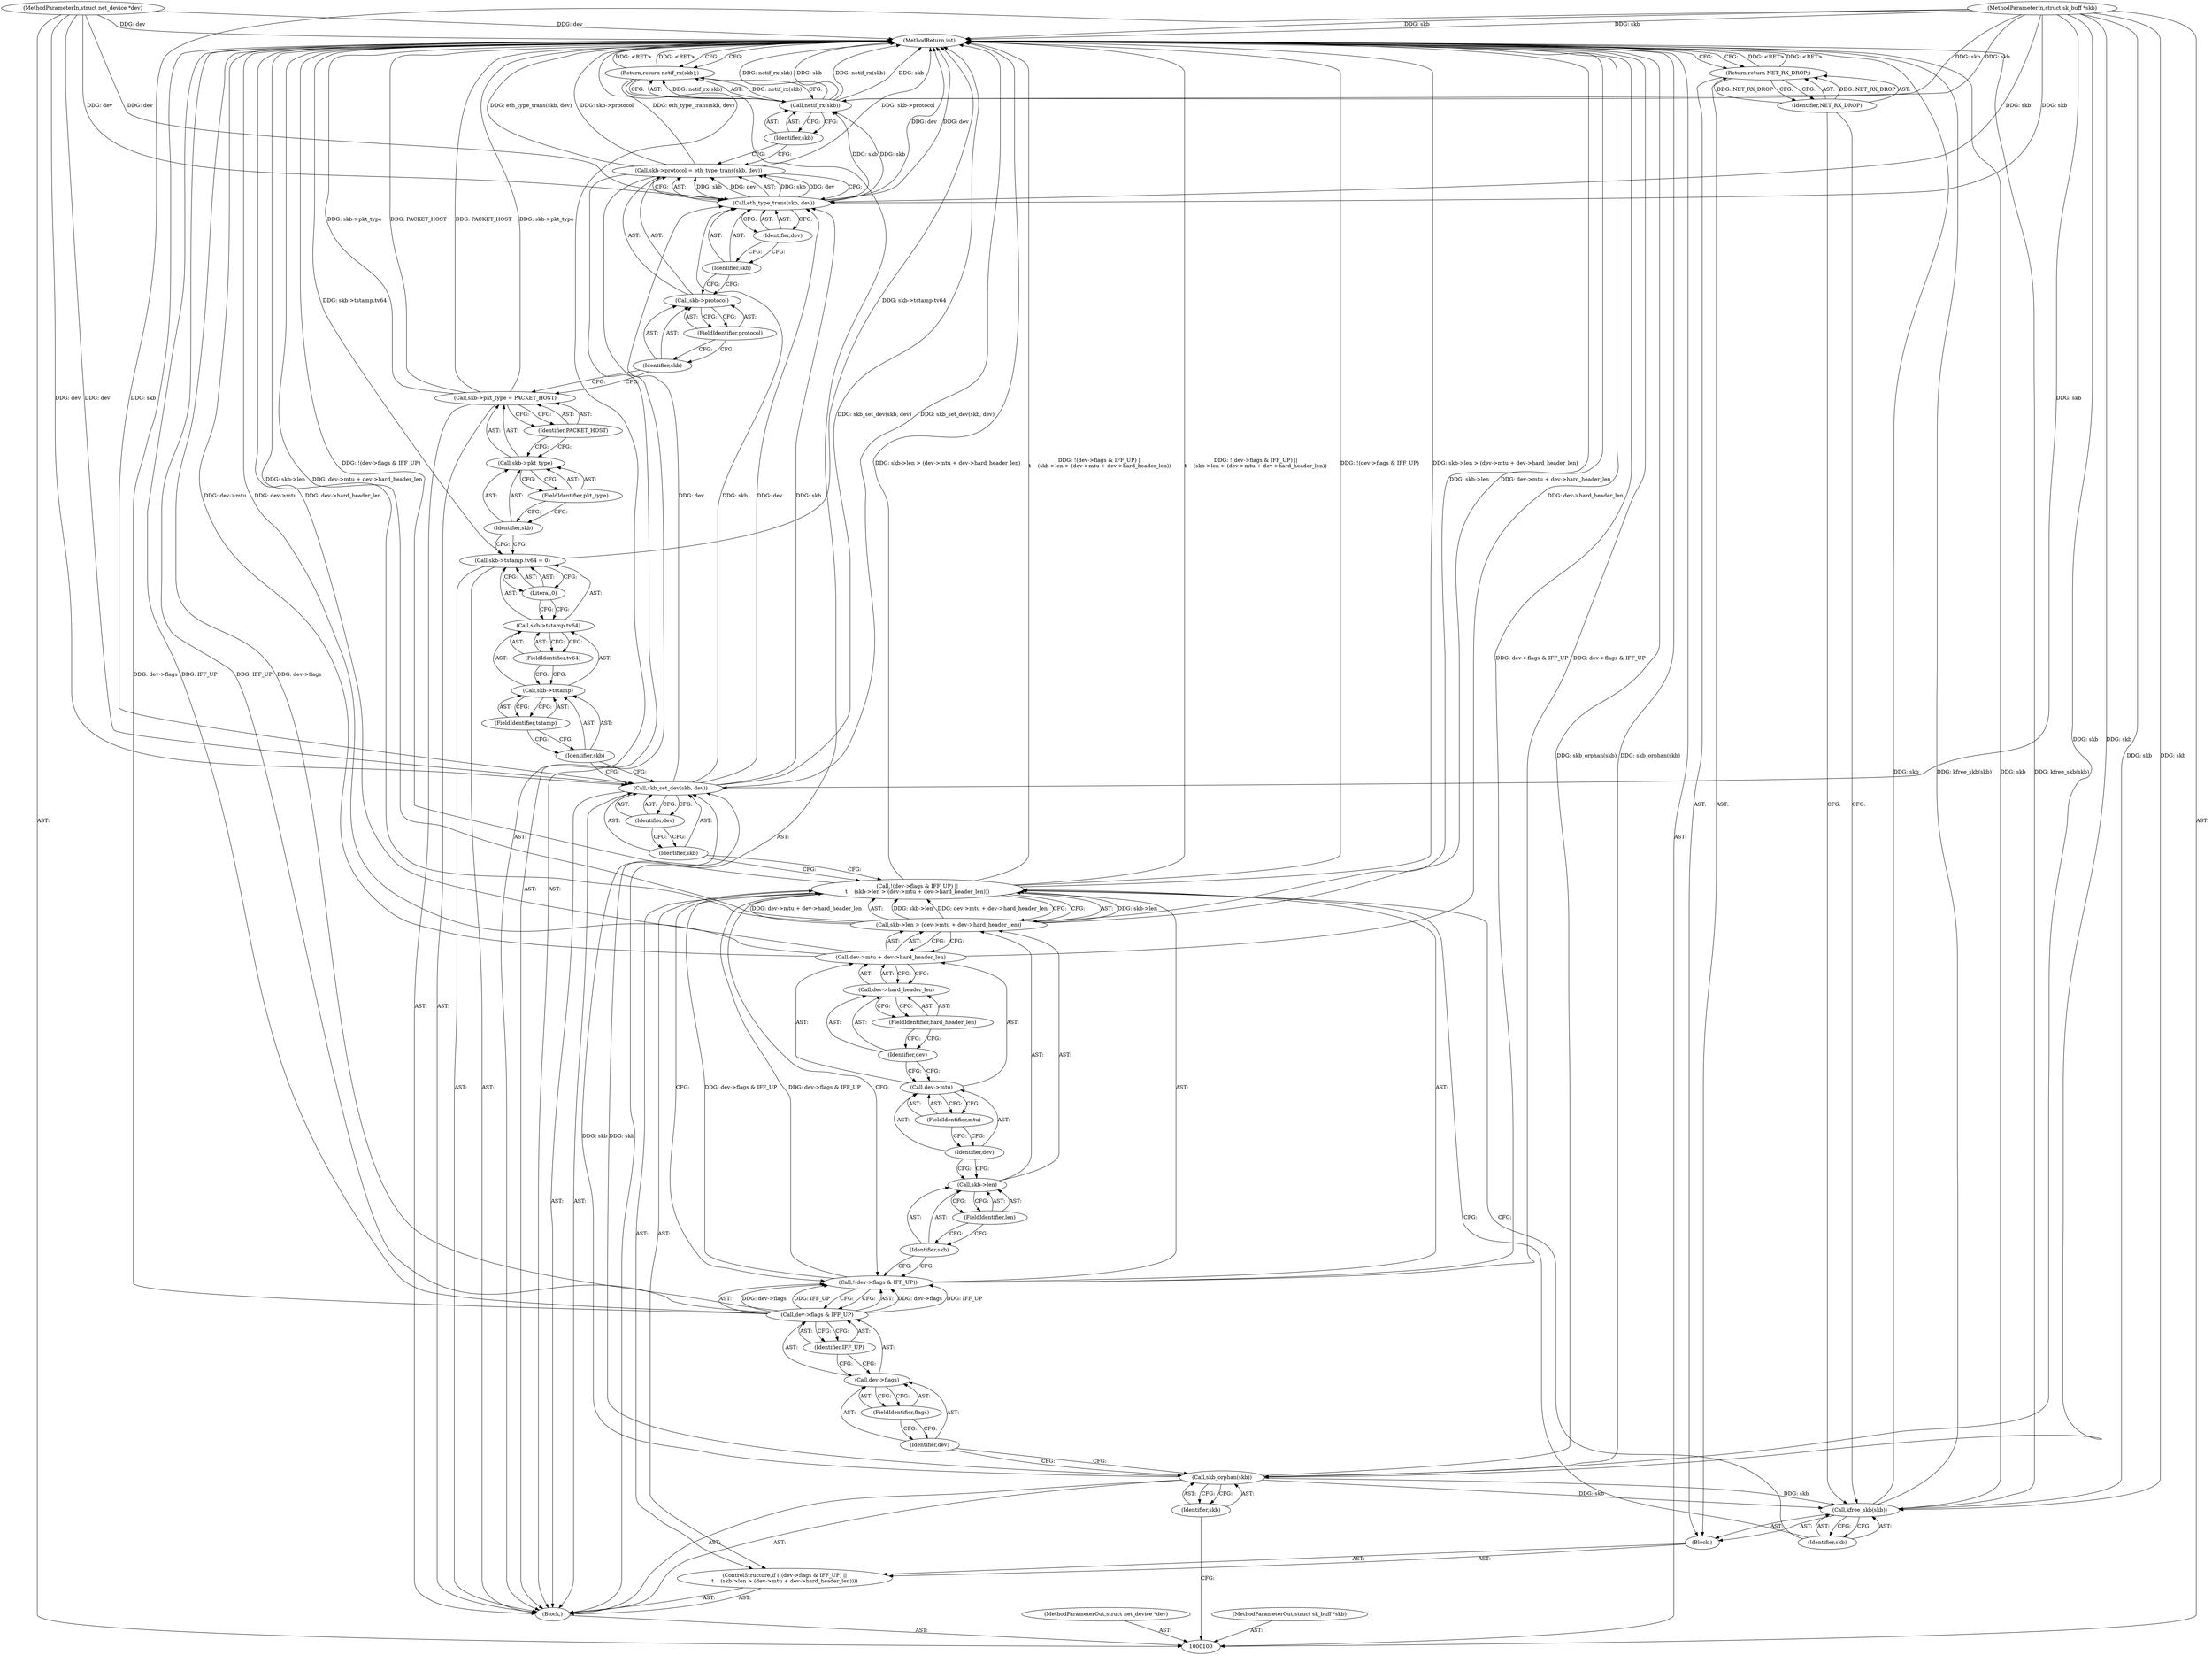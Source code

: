 digraph "0_linux_6ec82562ffc6f297d0de36d65776cff8e5704867_0" {
"1000155" [label="(MethodReturn,int)"];
"1000101" [label="(MethodParameterIn,struct net_device *dev)"];
"1000223" [label="(MethodParameterOut,struct net_device *dev)"];
"1000102" [label="(MethodParameterIn,struct sk_buff *skb)"];
"1000224" [label="(MethodParameterOut,struct sk_buff *skb)"];
"1000131" [label="(Identifier,skb)"];
"1000132" [label="(Identifier,dev)"];
"1000130" [label="(Call,skb_set_dev(skb, dev))"];
"1000138" [label="(FieldIdentifier,tv64)"];
"1000133" [label="(Call,skb->tstamp.tv64 = 0)"];
"1000134" [label="(Call,skb->tstamp.tv64)"];
"1000135" [label="(Call,skb->tstamp)"];
"1000136" [label="(Identifier,skb)"];
"1000139" [label="(Literal,0)"];
"1000137" [label="(FieldIdentifier,tstamp)"];
"1000144" [label="(Identifier,PACKET_HOST)"];
"1000140" [label="(Call,skb->pkt_type = PACKET_HOST)"];
"1000141" [label="(Call,skb->pkt_type)"];
"1000142" [label="(Identifier,skb)"];
"1000143" [label="(FieldIdentifier,pkt_type)"];
"1000145" [label="(Call,skb->protocol = eth_type_trans(skb, dev))"];
"1000146" [label="(Call,skb->protocol)"];
"1000147" [label="(Identifier,skb)"];
"1000149" [label="(Call,eth_type_trans(skb, dev))"];
"1000150" [label="(Identifier,skb)"];
"1000151" [label="(Identifier,dev)"];
"1000148" [label="(FieldIdentifier,protocol)"];
"1000152" [label="(Return,return netif_rx(skb);)"];
"1000154" [label="(Identifier,skb)"];
"1000153" [label="(Call,netif_rx(skb))"];
"1000103" [label="(Block,)"];
"1000105" [label="(Identifier,skb)"];
"1000104" [label="(Call,skb_orphan(skb))"];
"1000106" [label="(ControlStructure,if (!(dev->flags & IFF_UP) ||\n\t    (skb->len > (dev->mtu + dev->hard_header_len))))"];
"1000112" [label="(FieldIdentifier,flags)"];
"1000113" [label="(Identifier,IFF_UP)"];
"1000107" [label="(Call,!(dev->flags & IFF_UP) ||\n\t    (skb->len > (dev->mtu + dev->hard_header_len)))"];
"1000108" [label="(Call,!(dev->flags & IFF_UP))"];
"1000109" [label="(Call,dev->flags & IFF_UP)"];
"1000110" [label="(Call,dev->flags)"];
"1000111" [label="(Identifier,dev)"];
"1000117" [label="(FieldIdentifier,len)"];
"1000118" [label="(Call,dev->mtu + dev->hard_header_len)"];
"1000119" [label="(Call,dev->mtu)"];
"1000120" [label="(Identifier,dev)"];
"1000121" [label="(FieldIdentifier,mtu)"];
"1000122" [label="(Call,dev->hard_header_len)"];
"1000123" [label="(Identifier,dev)"];
"1000124" [label="(FieldIdentifier,hard_header_len)"];
"1000125" [label="(Block,)"];
"1000114" [label="(Call,skb->len > (dev->mtu + dev->hard_header_len))"];
"1000115" [label="(Call,skb->len)"];
"1000116" [label="(Identifier,skb)"];
"1000127" [label="(Identifier,skb)"];
"1000126" [label="(Call,kfree_skb(skb))"];
"1000129" [label="(Identifier,NET_RX_DROP)"];
"1000128" [label="(Return,return NET_RX_DROP;)"];
"1000155" -> "1000100"  [label="AST: "];
"1000155" -> "1000128"  [label="CFG: "];
"1000155" -> "1000152"  [label="CFG: "];
"1000152" -> "1000155"  [label="DDG: <RET>"];
"1000107" -> "1000155"  [label="DDG: !(dev->flags & IFF_UP)"];
"1000107" -> "1000155"  [label="DDG: skb->len > (dev->mtu + dev->hard_header_len)"];
"1000107" -> "1000155"  [label="DDG: !(dev->flags & IFF_UP) ||\n\t    (skb->len > (dev->mtu + dev->hard_header_len))"];
"1000104" -> "1000155"  [label="DDG: skb_orphan(skb)"];
"1000140" -> "1000155"  [label="DDG: skb->pkt_type"];
"1000140" -> "1000155"  [label="DDG: PACKET_HOST"];
"1000114" -> "1000155"  [label="DDG: skb->len"];
"1000114" -> "1000155"  [label="DDG: dev->mtu + dev->hard_header_len"];
"1000145" -> "1000155"  [label="DDG: eth_type_trans(skb, dev)"];
"1000145" -> "1000155"  [label="DDG: skb->protocol"];
"1000153" -> "1000155"  [label="DDG: skb"];
"1000153" -> "1000155"  [label="DDG: netif_rx(skb)"];
"1000118" -> "1000155"  [label="DDG: dev->mtu"];
"1000118" -> "1000155"  [label="DDG: dev->hard_header_len"];
"1000108" -> "1000155"  [label="DDG: dev->flags & IFF_UP"];
"1000130" -> "1000155"  [label="DDG: skb_set_dev(skb, dev)"];
"1000126" -> "1000155"  [label="DDG: kfree_skb(skb)"];
"1000126" -> "1000155"  [label="DDG: skb"];
"1000149" -> "1000155"  [label="DDG: dev"];
"1000133" -> "1000155"  [label="DDG: skb->tstamp.tv64"];
"1000102" -> "1000155"  [label="DDG: skb"];
"1000109" -> "1000155"  [label="DDG: IFF_UP"];
"1000109" -> "1000155"  [label="DDG: dev->flags"];
"1000101" -> "1000155"  [label="DDG: dev"];
"1000128" -> "1000155"  [label="DDG: <RET>"];
"1000101" -> "1000100"  [label="AST: "];
"1000101" -> "1000155"  [label="DDG: dev"];
"1000101" -> "1000130"  [label="DDG: dev"];
"1000101" -> "1000149"  [label="DDG: dev"];
"1000223" -> "1000100"  [label="AST: "];
"1000102" -> "1000100"  [label="AST: "];
"1000102" -> "1000155"  [label="DDG: skb"];
"1000102" -> "1000104"  [label="DDG: skb"];
"1000102" -> "1000126"  [label="DDG: skb"];
"1000102" -> "1000130"  [label="DDG: skb"];
"1000102" -> "1000149"  [label="DDG: skb"];
"1000102" -> "1000153"  [label="DDG: skb"];
"1000224" -> "1000100"  [label="AST: "];
"1000131" -> "1000130"  [label="AST: "];
"1000131" -> "1000107"  [label="CFG: "];
"1000132" -> "1000131"  [label="CFG: "];
"1000132" -> "1000130"  [label="AST: "];
"1000132" -> "1000131"  [label="CFG: "];
"1000130" -> "1000132"  [label="CFG: "];
"1000130" -> "1000103"  [label="AST: "];
"1000130" -> "1000132"  [label="CFG: "];
"1000131" -> "1000130"  [label="AST: "];
"1000132" -> "1000130"  [label="AST: "];
"1000136" -> "1000130"  [label="CFG: "];
"1000130" -> "1000155"  [label="DDG: skb_set_dev(skb, dev)"];
"1000104" -> "1000130"  [label="DDG: skb"];
"1000102" -> "1000130"  [label="DDG: skb"];
"1000101" -> "1000130"  [label="DDG: dev"];
"1000130" -> "1000149"  [label="DDG: skb"];
"1000130" -> "1000149"  [label="DDG: dev"];
"1000138" -> "1000134"  [label="AST: "];
"1000138" -> "1000135"  [label="CFG: "];
"1000134" -> "1000138"  [label="CFG: "];
"1000133" -> "1000103"  [label="AST: "];
"1000133" -> "1000139"  [label="CFG: "];
"1000134" -> "1000133"  [label="AST: "];
"1000139" -> "1000133"  [label="AST: "];
"1000142" -> "1000133"  [label="CFG: "];
"1000133" -> "1000155"  [label="DDG: skb->tstamp.tv64"];
"1000134" -> "1000133"  [label="AST: "];
"1000134" -> "1000138"  [label="CFG: "];
"1000135" -> "1000134"  [label="AST: "];
"1000138" -> "1000134"  [label="AST: "];
"1000139" -> "1000134"  [label="CFG: "];
"1000135" -> "1000134"  [label="AST: "];
"1000135" -> "1000137"  [label="CFG: "];
"1000136" -> "1000135"  [label="AST: "];
"1000137" -> "1000135"  [label="AST: "];
"1000138" -> "1000135"  [label="CFG: "];
"1000136" -> "1000135"  [label="AST: "];
"1000136" -> "1000130"  [label="CFG: "];
"1000137" -> "1000136"  [label="CFG: "];
"1000139" -> "1000133"  [label="AST: "];
"1000139" -> "1000134"  [label="CFG: "];
"1000133" -> "1000139"  [label="CFG: "];
"1000137" -> "1000135"  [label="AST: "];
"1000137" -> "1000136"  [label="CFG: "];
"1000135" -> "1000137"  [label="CFG: "];
"1000144" -> "1000140"  [label="AST: "];
"1000144" -> "1000141"  [label="CFG: "];
"1000140" -> "1000144"  [label="CFG: "];
"1000140" -> "1000103"  [label="AST: "];
"1000140" -> "1000144"  [label="CFG: "];
"1000141" -> "1000140"  [label="AST: "];
"1000144" -> "1000140"  [label="AST: "];
"1000147" -> "1000140"  [label="CFG: "];
"1000140" -> "1000155"  [label="DDG: skb->pkt_type"];
"1000140" -> "1000155"  [label="DDG: PACKET_HOST"];
"1000141" -> "1000140"  [label="AST: "];
"1000141" -> "1000143"  [label="CFG: "];
"1000142" -> "1000141"  [label="AST: "];
"1000143" -> "1000141"  [label="AST: "];
"1000144" -> "1000141"  [label="CFG: "];
"1000142" -> "1000141"  [label="AST: "];
"1000142" -> "1000133"  [label="CFG: "];
"1000143" -> "1000142"  [label="CFG: "];
"1000143" -> "1000141"  [label="AST: "];
"1000143" -> "1000142"  [label="CFG: "];
"1000141" -> "1000143"  [label="CFG: "];
"1000145" -> "1000103"  [label="AST: "];
"1000145" -> "1000149"  [label="CFG: "];
"1000146" -> "1000145"  [label="AST: "];
"1000149" -> "1000145"  [label="AST: "];
"1000154" -> "1000145"  [label="CFG: "];
"1000145" -> "1000155"  [label="DDG: eth_type_trans(skb, dev)"];
"1000145" -> "1000155"  [label="DDG: skb->protocol"];
"1000149" -> "1000145"  [label="DDG: skb"];
"1000149" -> "1000145"  [label="DDG: dev"];
"1000146" -> "1000145"  [label="AST: "];
"1000146" -> "1000148"  [label="CFG: "];
"1000147" -> "1000146"  [label="AST: "];
"1000148" -> "1000146"  [label="AST: "];
"1000150" -> "1000146"  [label="CFG: "];
"1000147" -> "1000146"  [label="AST: "];
"1000147" -> "1000140"  [label="CFG: "];
"1000148" -> "1000147"  [label="CFG: "];
"1000149" -> "1000145"  [label="AST: "];
"1000149" -> "1000151"  [label="CFG: "];
"1000150" -> "1000149"  [label="AST: "];
"1000151" -> "1000149"  [label="AST: "];
"1000145" -> "1000149"  [label="CFG: "];
"1000149" -> "1000155"  [label="DDG: dev"];
"1000149" -> "1000145"  [label="DDG: skb"];
"1000149" -> "1000145"  [label="DDG: dev"];
"1000130" -> "1000149"  [label="DDG: skb"];
"1000130" -> "1000149"  [label="DDG: dev"];
"1000102" -> "1000149"  [label="DDG: skb"];
"1000101" -> "1000149"  [label="DDG: dev"];
"1000149" -> "1000153"  [label="DDG: skb"];
"1000150" -> "1000149"  [label="AST: "];
"1000150" -> "1000146"  [label="CFG: "];
"1000151" -> "1000150"  [label="CFG: "];
"1000151" -> "1000149"  [label="AST: "];
"1000151" -> "1000150"  [label="CFG: "];
"1000149" -> "1000151"  [label="CFG: "];
"1000148" -> "1000146"  [label="AST: "];
"1000148" -> "1000147"  [label="CFG: "];
"1000146" -> "1000148"  [label="CFG: "];
"1000152" -> "1000103"  [label="AST: "];
"1000152" -> "1000153"  [label="CFG: "];
"1000153" -> "1000152"  [label="AST: "];
"1000155" -> "1000152"  [label="CFG: "];
"1000152" -> "1000155"  [label="DDG: <RET>"];
"1000153" -> "1000152"  [label="DDG: netif_rx(skb)"];
"1000154" -> "1000153"  [label="AST: "];
"1000154" -> "1000145"  [label="CFG: "];
"1000153" -> "1000154"  [label="CFG: "];
"1000153" -> "1000152"  [label="AST: "];
"1000153" -> "1000154"  [label="CFG: "];
"1000154" -> "1000153"  [label="AST: "];
"1000152" -> "1000153"  [label="CFG: "];
"1000153" -> "1000155"  [label="DDG: skb"];
"1000153" -> "1000155"  [label="DDG: netif_rx(skb)"];
"1000153" -> "1000152"  [label="DDG: netif_rx(skb)"];
"1000149" -> "1000153"  [label="DDG: skb"];
"1000102" -> "1000153"  [label="DDG: skb"];
"1000103" -> "1000100"  [label="AST: "];
"1000104" -> "1000103"  [label="AST: "];
"1000106" -> "1000103"  [label="AST: "];
"1000130" -> "1000103"  [label="AST: "];
"1000133" -> "1000103"  [label="AST: "];
"1000140" -> "1000103"  [label="AST: "];
"1000145" -> "1000103"  [label="AST: "];
"1000152" -> "1000103"  [label="AST: "];
"1000105" -> "1000104"  [label="AST: "];
"1000105" -> "1000100"  [label="CFG: "];
"1000104" -> "1000105"  [label="CFG: "];
"1000104" -> "1000103"  [label="AST: "];
"1000104" -> "1000105"  [label="CFG: "];
"1000105" -> "1000104"  [label="AST: "];
"1000111" -> "1000104"  [label="CFG: "];
"1000104" -> "1000155"  [label="DDG: skb_orphan(skb)"];
"1000102" -> "1000104"  [label="DDG: skb"];
"1000104" -> "1000126"  [label="DDG: skb"];
"1000104" -> "1000130"  [label="DDG: skb"];
"1000106" -> "1000103"  [label="AST: "];
"1000107" -> "1000106"  [label="AST: "];
"1000125" -> "1000106"  [label="AST: "];
"1000112" -> "1000110"  [label="AST: "];
"1000112" -> "1000111"  [label="CFG: "];
"1000110" -> "1000112"  [label="CFG: "];
"1000113" -> "1000109"  [label="AST: "];
"1000113" -> "1000110"  [label="CFG: "];
"1000109" -> "1000113"  [label="CFG: "];
"1000107" -> "1000106"  [label="AST: "];
"1000107" -> "1000108"  [label="CFG: "];
"1000107" -> "1000114"  [label="CFG: "];
"1000108" -> "1000107"  [label="AST: "];
"1000114" -> "1000107"  [label="AST: "];
"1000127" -> "1000107"  [label="CFG: "];
"1000131" -> "1000107"  [label="CFG: "];
"1000107" -> "1000155"  [label="DDG: !(dev->flags & IFF_UP)"];
"1000107" -> "1000155"  [label="DDG: skb->len > (dev->mtu + dev->hard_header_len)"];
"1000107" -> "1000155"  [label="DDG: !(dev->flags & IFF_UP) ||\n\t    (skb->len > (dev->mtu + dev->hard_header_len))"];
"1000108" -> "1000107"  [label="DDG: dev->flags & IFF_UP"];
"1000114" -> "1000107"  [label="DDG: skb->len"];
"1000114" -> "1000107"  [label="DDG: dev->mtu + dev->hard_header_len"];
"1000108" -> "1000107"  [label="AST: "];
"1000108" -> "1000109"  [label="CFG: "];
"1000109" -> "1000108"  [label="AST: "];
"1000116" -> "1000108"  [label="CFG: "];
"1000107" -> "1000108"  [label="CFG: "];
"1000108" -> "1000155"  [label="DDG: dev->flags & IFF_UP"];
"1000108" -> "1000107"  [label="DDG: dev->flags & IFF_UP"];
"1000109" -> "1000108"  [label="DDG: dev->flags"];
"1000109" -> "1000108"  [label="DDG: IFF_UP"];
"1000109" -> "1000108"  [label="AST: "];
"1000109" -> "1000113"  [label="CFG: "];
"1000110" -> "1000109"  [label="AST: "];
"1000113" -> "1000109"  [label="AST: "];
"1000108" -> "1000109"  [label="CFG: "];
"1000109" -> "1000155"  [label="DDG: IFF_UP"];
"1000109" -> "1000155"  [label="DDG: dev->flags"];
"1000109" -> "1000108"  [label="DDG: dev->flags"];
"1000109" -> "1000108"  [label="DDG: IFF_UP"];
"1000110" -> "1000109"  [label="AST: "];
"1000110" -> "1000112"  [label="CFG: "];
"1000111" -> "1000110"  [label="AST: "];
"1000112" -> "1000110"  [label="AST: "];
"1000113" -> "1000110"  [label="CFG: "];
"1000111" -> "1000110"  [label="AST: "];
"1000111" -> "1000104"  [label="CFG: "];
"1000112" -> "1000111"  [label="CFG: "];
"1000117" -> "1000115"  [label="AST: "];
"1000117" -> "1000116"  [label="CFG: "];
"1000115" -> "1000117"  [label="CFG: "];
"1000118" -> "1000114"  [label="AST: "];
"1000118" -> "1000122"  [label="CFG: "];
"1000119" -> "1000118"  [label="AST: "];
"1000122" -> "1000118"  [label="AST: "];
"1000114" -> "1000118"  [label="CFG: "];
"1000118" -> "1000155"  [label="DDG: dev->mtu"];
"1000118" -> "1000155"  [label="DDG: dev->hard_header_len"];
"1000119" -> "1000118"  [label="AST: "];
"1000119" -> "1000121"  [label="CFG: "];
"1000120" -> "1000119"  [label="AST: "];
"1000121" -> "1000119"  [label="AST: "];
"1000123" -> "1000119"  [label="CFG: "];
"1000120" -> "1000119"  [label="AST: "];
"1000120" -> "1000115"  [label="CFG: "];
"1000121" -> "1000120"  [label="CFG: "];
"1000121" -> "1000119"  [label="AST: "];
"1000121" -> "1000120"  [label="CFG: "];
"1000119" -> "1000121"  [label="CFG: "];
"1000122" -> "1000118"  [label="AST: "];
"1000122" -> "1000124"  [label="CFG: "];
"1000123" -> "1000122"  [label="AST: "];
"1000124" -> "1000122"  [label="AST: "];
"1000118" -> "1000122"  [label="CFG: "];
"1000123" -> "1000122"  [label="AST: "];
"1000123" -> "1000119"  [label="CFG: "];
"1000124" -> "1000123"  [label="CFG: "];
"1000124" -> "1000122"  [label="AST: "];
"1000124" -> "1000123"  [label="CFG: "];
"1000122" -> "1000124"  [label="CFG: "];
"1000125" -> "1000106"  [label="AST: "];
"1000126" -> "1000125"  [label="AST: "];
"1000128" -> "1000125"  [label="AST: "];
"1000114" -> "1000107"  [label="AST: "];
"1000114" -> "1000118"  [label="CFG: "];
"1000115" -> "1000114"  [label="AST: "];
"1000118" -> "1000114"  [label="AST: "];
"1000107" -> "1000114"  [label="CFG: "];
"1000114" -> "1000155"  [label="DDG: skb->len"];
"1000114" -> "1000155"  [label="DDG: dev->mtu + dev->hard_header_len"];
"1000114" -> "1000107"  [label="DDG: skb->len"];
"1000114" -> "1000107"  [label="DDG: dev->mtu + dev->hard_header_len"];
"1000115" -> "1000114"  [label="AST: "];
"1000115" -> "1000117"  [label="CFG: "];
"1000116" -> "1000115"  [label="AST: "];
"1000117" -> "1000115"  [label="AST: "];
"1000120" -> "1000115"  [label="CFG: "];
"1000116" -> "1000115"  [label="AST: "];
"1000116" -> "1000108"  [label="CFG: "];
"1000117" -> "1000116"  [label="CFG: "];
"1000127" -> "1000126"  [label="AST: "];
"1000127" -> "1000107"  [label="CFG: "];
"1000126" -> "1000127"  [label="CFG: "];
"1000126" -> "1000125"  [label="AST: "];
"1000126" -> "1000127"  [label="CFG: "];
"1000127" -> "1000126"  [label="AST: "];
"1000129" -> "1000126"  [label="CFG: "];
"1000126" -> "1000155"  [label="DDG: kfree_skb(skb)"];
"1000126" -> "1000155"  [label="DDG: skb"];
"1000104" -> "1000126"  [label="DDG: skb"];
"1000102" -> "1000126"  [label="DDG: skb"];
"1000129" -> "1000128"  [label="AST: "];
"1000129" -> "1000126"  [label="CFG: "];
"1000128" -> "1000129"  [label="CFG: "];
"1000129" -> "1000128"  [label="DDG: NET_RX_DROP"];
"1000128" -> "1000125"  [label="AST: "];
"1000128" -> "1000129"  [label="CFG: "];
"1000129" -> "1000128"  [label="AST: "];
"1000155" -> "1000128"  [label="CFG: "];
"1000128" -> "1000155"  [label="DDG: <RET>"];
"1000129" -> "1000128"  [label="DDG: NET_RX_DROP"];
}
